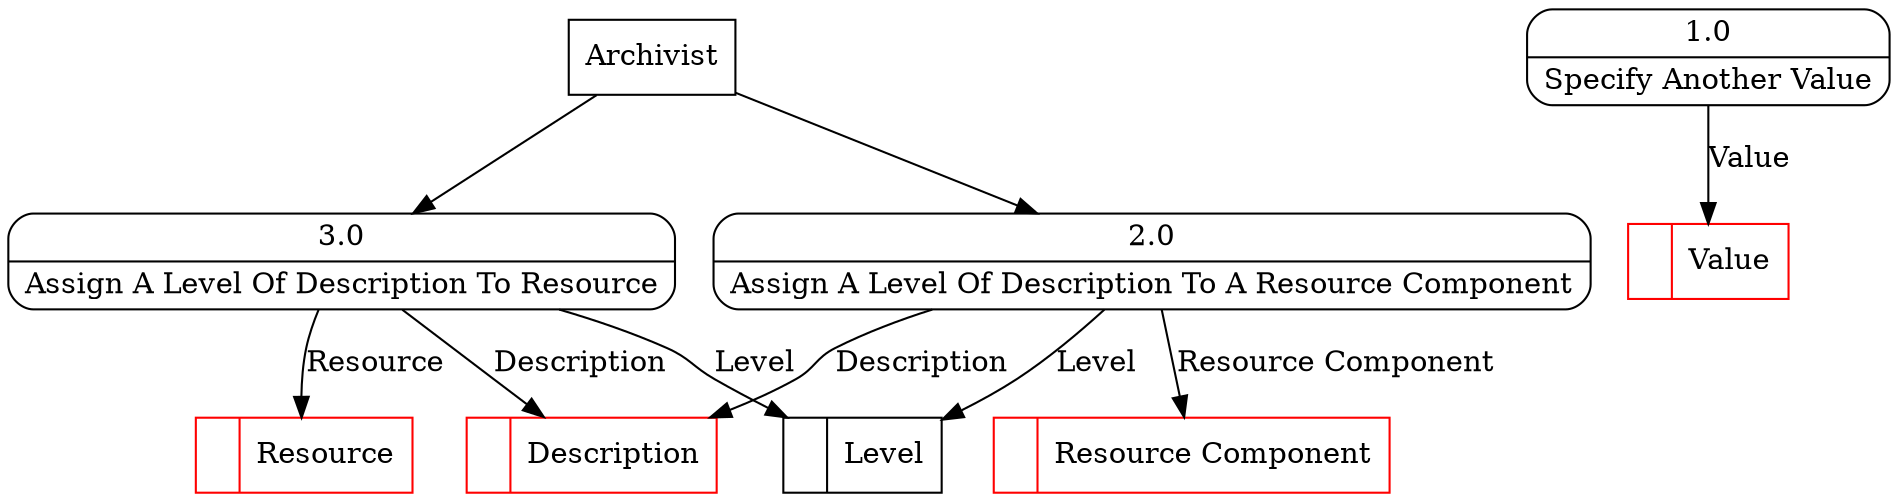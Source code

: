 digraph dfd2{ 
node[shape=record]
200 [label="<f0>  |<f1> Resource Component " color=red];
201 [label="<f0>  |<f1> Description " color=red];
202 [label="<f0>  |<f1> Value " color=red];
203 [label="<f0>  |<f1> Level " ];
204 [label="<f0>  |<f1> Resource " color=red];
205 [label="Archivist" shape=box];
206 [label="{<f0> 1.0|<f1> Specify Another Value }" shape=Mrecord];
207 [label="{<f0> 2.0|<f1> Assign A Level Of Description To A Resource Component }" shape=Mrecord];
208 [label="{<f0> 3.0|<f1> Assign A Level Of Description To Resource }" shape=Mrecord];
205 -> 207
205 -> 208
206 -> 202 [label="Value"]
207 -> 203 [label="Level"]
207 -> 201 [label="Description"]
207 -> 200 [label="Resource Component"]
208 -> 204 [label="Resource"]
208 -> 201 [label="Description"]
208 -> 203 [label="Level"]
}